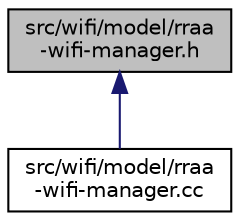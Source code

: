 digraph "src/wifi/model/rraa-wifi-manager.h"
{
 // LATEX_PDF_SIZE
  edge [fontname="Helvetica",fontsize="10",labelfontname="Helvetica",labelfontsize="10"];
  node [fontname="Helvetica",fontsize="10",shape=record];
  Node1 [label="src/wifi/model/rraa\l-wifi-manager.h",height=0.2,width=0.4,color="black", fillcolor="grey75", style="filled", fontcolor="black",tooltip=" "];
  Node1 -> Node2 [dir="back",color="midnightblue",fontsize="10",style="solid",fontname="Helvetica"];
  Node2 [label="src/wifi/model/rraa\l-wifi-manager.cc",height=0.2,width=0.4,color="black", fillcolor="white", style="filled",URL="$rraa-wifi-manager_8cc.html",tooltip=" "];
}
